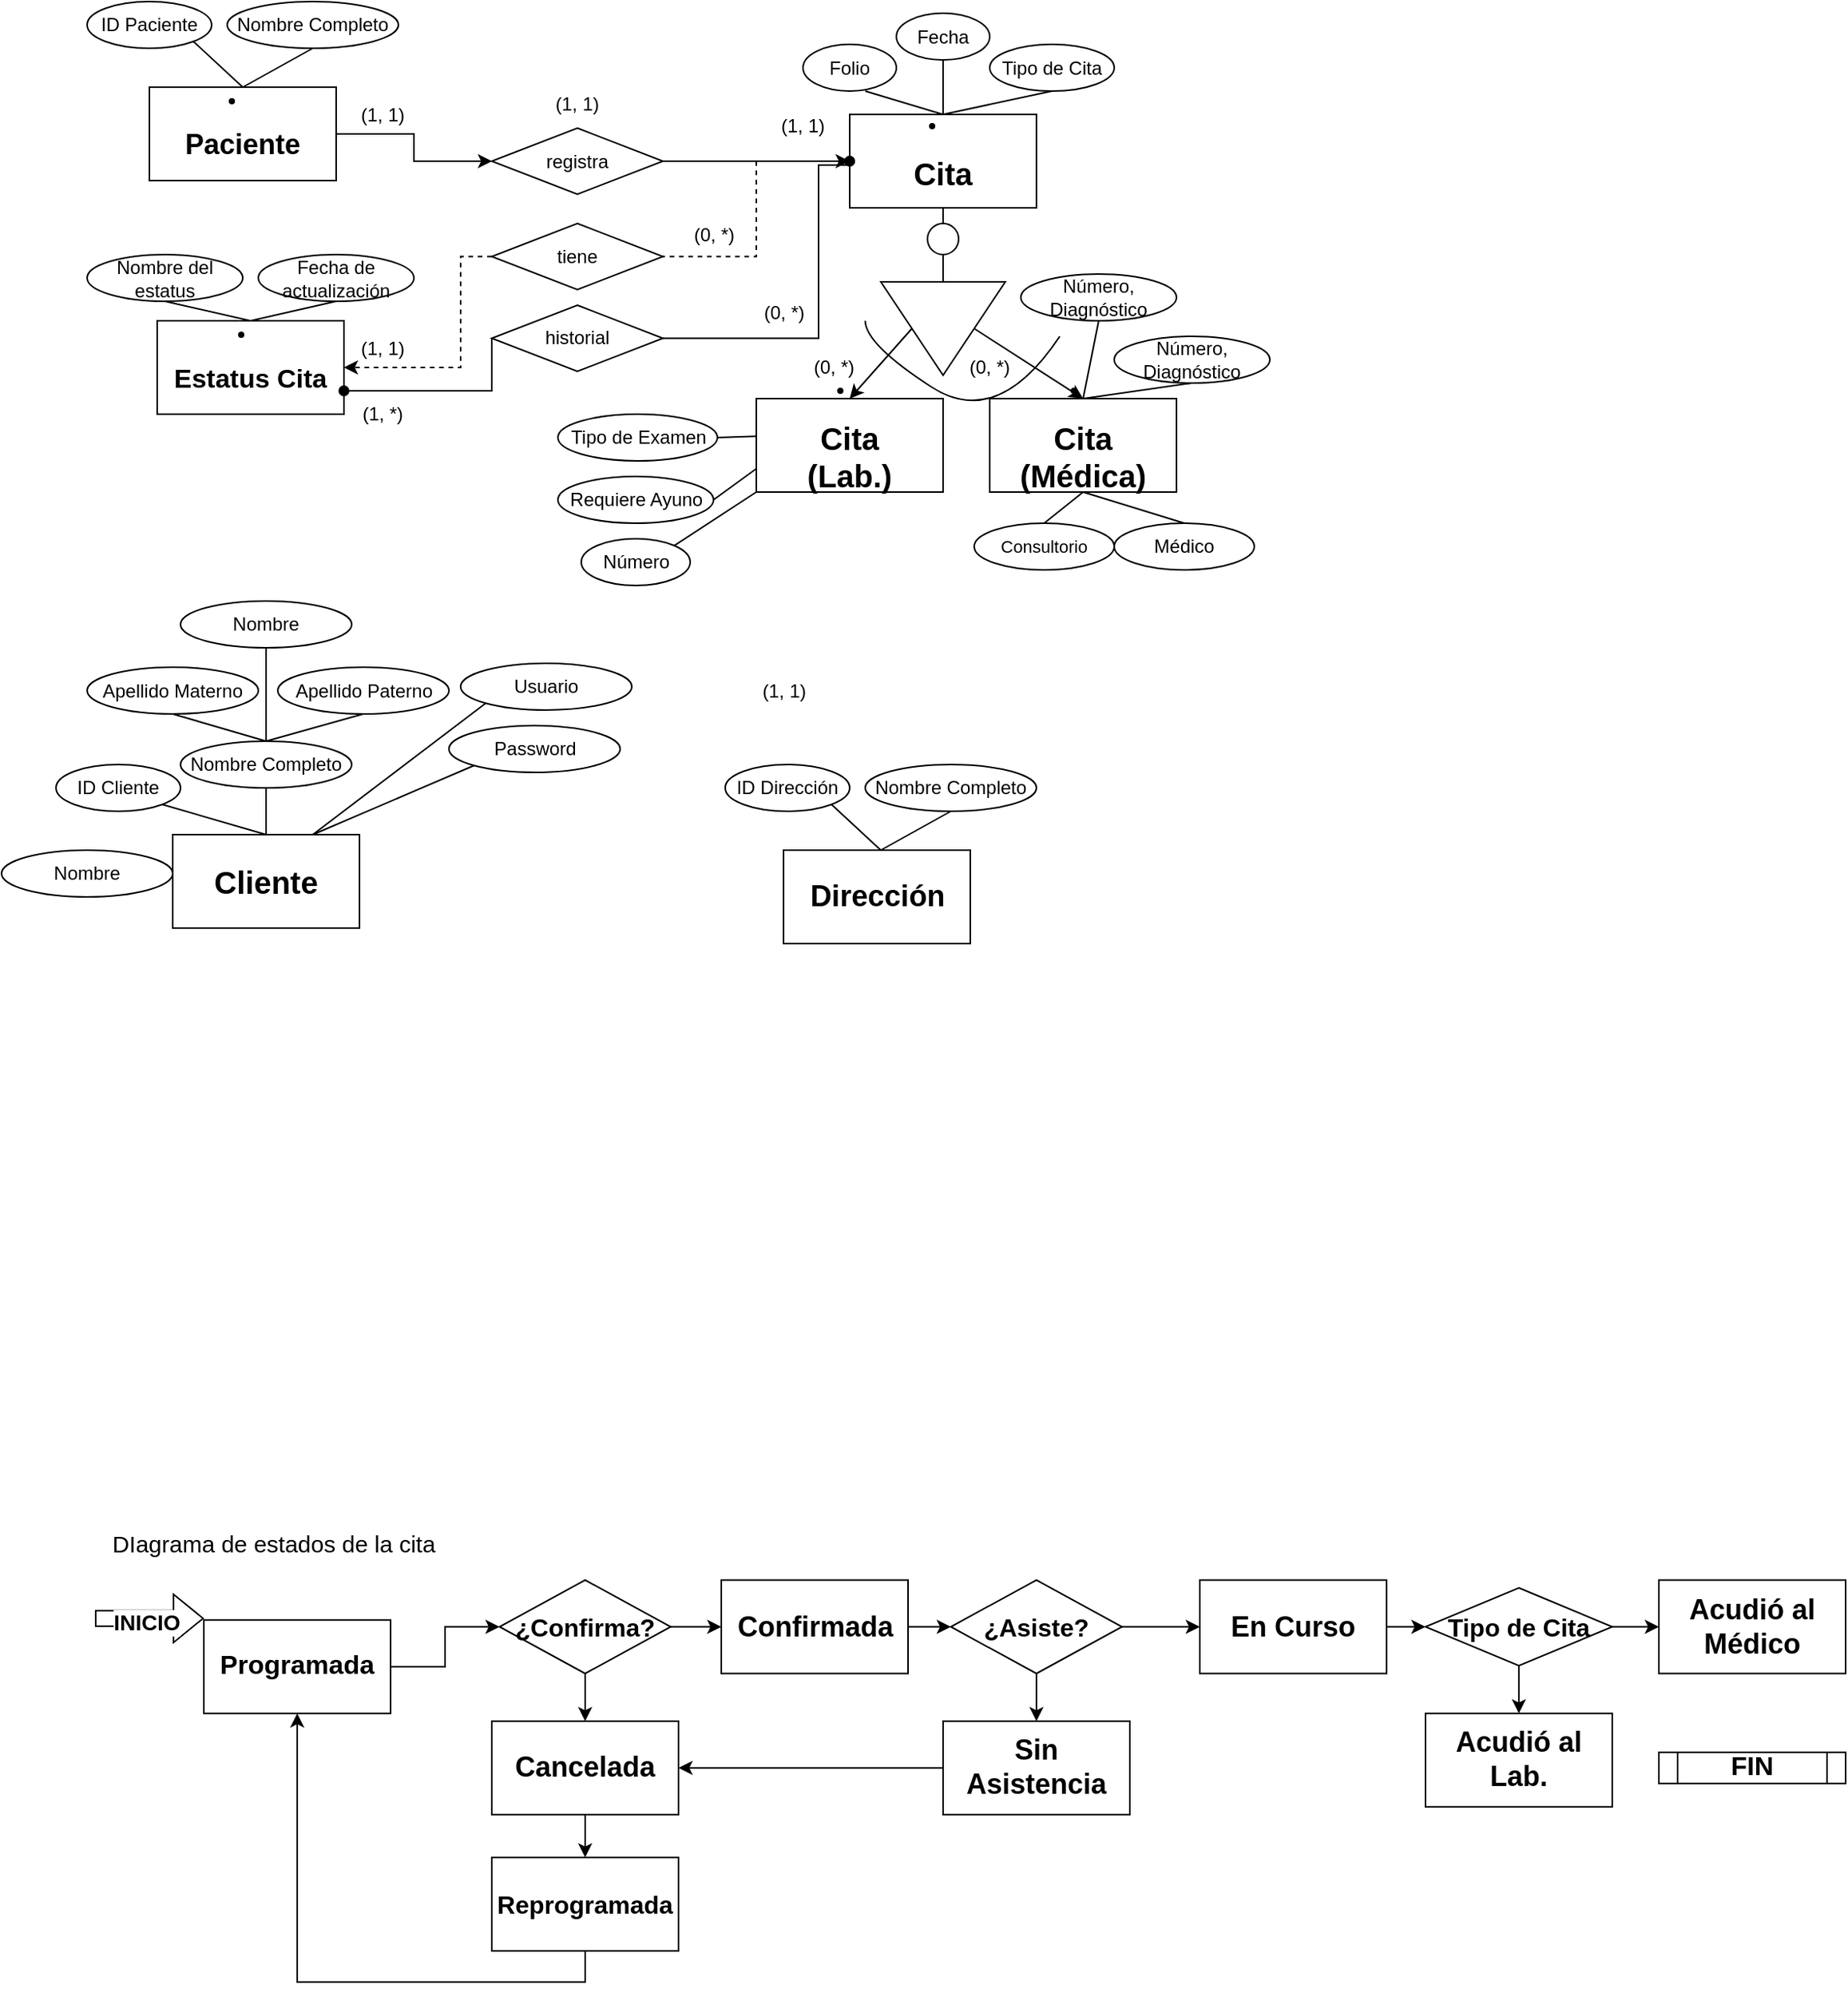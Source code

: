 <mxfile version="26.1.1">
  <diagram name="Page-1" id="1lHBiDkNvl9486V8KGGp">
    <mxGraphModel dx="1434" dy="790" grid="1" gridSize="10" guides="1" tooltips="1" connect="1" arrows="1" fold="1" page="1" pageScale="1" pageWidth="850" pageHeight="1100" math="0" shadow="0">
      <root>
        <mxCell id="0" />
        <mxCell id="1" parent="0" />
        <mxCell id="8s4-jgcM_4nwrXRIOCOh-70" style="edgeStyle=orthogonalEdgeStyle;rounded=0;orthogonalLoop=1;jettySize=auto;html=1;" edge="1" parent="1" source="8s4-jgcM_4nwrXRIOCOh-71" target="8s4-jgcM_4nwrXRIOCOh-100">
          <mxGeometry relative="1" as="geometry" />
        </mxCell>
        <mxCell id="8s4-jgcM_4nwrXRIOCOh-71" value="&lt;li class=&quot;&quot; data-end=&quot;230&quot; data-start=&quot;183&quot;&gt;&lt;p class=&quot;&quot; data-end=&quot;230&quot; data-start=&quot;185&quot;&gt;&lt;strong data-end=&quot;197&quot; data-start=&quot;185&quot;&gt;&lt;font style=&quot;font-size: 18px;&quot;&gt;Paciente&lt;/font&gt;&lt;/strong&gt;&lt;/p&gt;&lt;/li&gt;" style="rounded=0;whiteSpace=wrap;html=1;" vertex="1" parent="1">
          <mxGeometry x="120" y="110" width="120" height="60" as="geometry" />
        </mxCell>
        <mxCell id="8s4-jgcM_4nwrXRIOCOh-72" style="edgeStyle=orthogonalEdgeStyle;rounded=0;orthogonalLoop=1;jettySize=auto;html=1;exitX=0;exitY=0.5;exitDx=0;exitDy=0;entryX=1;entryY=0.5;entryDx=0;entryDy=0;endArrow=none;startFill=0;dashed=1;" edge="1" parent="1" source="8s4-jgcM_4nwrXRIOCOh-73" target="8s4-jgcM_4nwrXRIOCOh-109">
          <mxGeometry relative="1" as="geometry">
            <mxPoint x="460" y="230" as="targetPoint" />
          </mxGeometry>
        </mxCell>
        <mxCell id="8s4-jgcM_4nwrXRIOCOh-73" value="&lt;li class=&quot;&quot; data-end=&quot;275&quot; data-start=&quot;234&quot;&gt;&lt;p class=&quot;&quot; data-end=&quot;275&quot; data-start=&quot;236&quot;&gt;&lt;font style=&quot;font-size: 20px;&quot;&gt;&lt;strong data-end=&quot;244&quot; data-start=&quot;236&quot;&gt;Cita&lt;/strong&gt;&lt;/font&gt;&lt;/p&gt;&lt;/li&gt;" style="rounded=0;whiteSpace=wrap;html=1;" vertex="1" parent="1">
          <mxGeometry x="570" y="127.5" width="120" height="60" as="geometry" />
        </mxCell>
        <mxCell id="8s4-jgcM_4nwrXRIOCOh-74" value="&lt;li class=&quot;&quot; data-end=&quot;505&quot; data-start=&quot;440&quot;&gt;&lt;p class=&quot;&quot; data-end=&quot;505&quot; data-start=&quot;442&quot;&gt;&lt;font style=&quot;font-size: 17px;&quot;&gt;&lt;strong data-end=&quot;458&quot; data-start=&quot;442&quot;&gt;Estatus Cita&lt;/strong&gt; &lt;br&gt;&lt;/font&gt;&lt;/p&gt;&lt;/li&gt;" style="rounded=0;whiteSpace=wrap;html=1;" vertex="1" parent="1">
          <mxGeometry x="125" y="260" width="120" height="60" as="geometry" />
        </mxCell>
        <mxCell id="8s4-jgcM_4nwrXRIOCOh-75" value="&lt;div&gt;ID Paciente&lt;/div&gt;" style="ellipse;whiteSpace=wrap;html=1;" vertex="1" parent="1">
          <mxGeometry x="80" y="55" width="80" height="30" as="geometry" />
        </mxCell>
        <mxCell id="8s4-jgcM_4nwrXRIOCOh-76" value="Folio" style="ellipse;whiteSpace=wrap;html=1;" vertex="1" parent="1">
          <mxGeometry x="540" y="82.5" width="60" height="30" as="geometry" />
        </mxCell>
        <mxCell id="8s4-jgcM_4nwrXRIOCOh-77" value="Nombre Completo" style="ellipse;whiteSpace=wrap;html=1;" vertex="1" parent="1">
          <mxGeometry x="170" y="55" width="110" height="30" as="geometry" />
        </mxCell>
        <mxCell id="8s4-jgcM_4nwrXRIOCOh-78" value="Fecha" style="ellipse;whiteSpace=wrap;html=1;" vertex="1" parent="1">
          <mxGeometry x="600" y="62.5" width="60" height="30" as="geometry" />
        </mxCell>
        <mxCell id="8s4-jgcM_4nwrXRIOCOh-79" value="Tipo de Cita" style="ellipse;whiteSpace=wrap;html=1;" vertex="1" parent="1">
          <mxGeometry x="660" y="82.5" width="80" height="30" as="geometry" />
        </mxCell>
        <mxCell id="8s4-jgcM_4nwrXRIOCOh-80" value="" style="endArrow=none;html=1;rounded=0;entryX=1;entryY=1;entryDx=0;entryDy=0;exitX=0.5;exitY=0;exitDx=0;exitDy=0;" edge="1" parent="1" source="8s4-jgcM_4nwrXRIOCOh-71" target="8s4-jgcM_4nwrXRIOCOh-75">
          <mxGeometry width="50" height="50" relative="1" as="geometry">
            <mxPoint x="20" y="185" as="sourcePoint" />
            <mxPoint x="70" y="135" as="targetPoint" />
          </mxGeometry>
        </mxCell>
        <mxCell id="8s4-jgcM_4nwrXRIOCOh-81" value="" style="endArrow=none;html=1;rounded=0;entryX=0.5;entryY=1;entryDx=0;entryDy=0;exitX=0.5;exitY=0;exitDx=0;exitDy=0;" edge="1" parent="1" source="8s4-jgcM_4nwrXRIOCOh-71" target="8s4-jgcM_4nwrXRIOCOh-77">
          <mxGeometry width="50" height="50" relative="1" as="geometry">
            <mxPoint x="300" y="135" as="sourcePoint" />
            <mxPoint x="350" y="85" as="targetPoint" />
          </mxGeometry>
        </mxCell>
        <mxCell id="8s4-jgcM_4nwrXRIOCOh-82" value="" style="endArrow=none;html=1;rounded=0;entryX=0.667;entryY=1;entryDx=0;entryDy=0;entryPerimeter=0;exitX=0.5;exitY=0;exitDx=0;exitDy=0;" edge="1" parent="1" source="8s4-jgcM_4nwrXRIOCOh-73" target="8s4-jgcM_4nwrXRIOCOh-76">
          <mxGeometry width="50" height="50" relative="1" as="geometry">
            <mxPoint x="430" y="242.5" as="sourcePoint" />
            <mxPoint x="480" y="192.5" as="targetPoint" />
          </mxGeometry>
        </mxCell>
        <mxCell id="8s4-jgcM_4nwrXRIOCOh-83" value="" style="endArrow=none;html=1;rounded=0;entryX=0.5;entryY=1;entryDx=0;entryDy=0;exitX=0.5;exitY=0;exitDx=0;exitDy=0;" edge="1" parent="1" source="8s4-jgcM_4nwrXRIOCOh-73" target="8s4-jgcM_4nwrXRIOCOh-78">
          <mxGeometry width="50" height="50" relative="1" as="geometry">
            <mxPoint x="440" y="252.5" as="sourcePoint" />
            <mxPoint x="490" y="202.5" as="targetPoint" />
          </mxGeometry>
        </mxCell>
        <mxCell id="8s4-jgcM_4nwrXRIOCOh-84" value="" style="endArrow=none;html=1;rounded=0;entryX=0.5;entryY=1;entryDx=0;entryDy=0;exitX=0.5;exitY=0;exitDx=0;exitDy=0;" edge="1" parent="1" source="8s4-jgcM_4nwrXRIOCOh-73" target="8s4-jgcM_4nwrXRIOCOh-79">
          <mxGeometry width="50" height="50" relative="1" as="geometry">
            <mxPoint x="640" y="137.5" as="sourcePoint" />
            <mxPoint x="640" y="102.5" as="targetPoint" />
          </mxGeometry>
        </mxCell>
        <mxCell id="8s4-jgcM_4nwrXRIOCOh-85" value="Número" style="ellipse;whiteSpace=wrap;html=1;" vertex="1" parent="1">
          <mxGeometry x="397.5" y="400" width="70" height="30" as="geometry" />
        </mxCell>
        <mxCell id="8s4-jgcM_4nwrXRIOCOh-86" value="Tipo de Examen" style="ellipse;whiteSpace=wrap;html=1;" vertex="1" parent="1">
          <mxGeometry x="382.5" y="320" width="102.5" height="30" as="geometry" />
        </mxCell>
        <mxCell id="8s4-jgcM_4nwrXRIOCOh-87" value="Requiere Ayuno" style="ellipse;whiteSpace=wrap;html=1;" vertex="1" parent="1">
          <mxGeometry x="382.5" y="360" width="100" height="30" as="geometry" />
        </mxCell>
        <mxCell id="8s4-jgcM_4nwrXRIOCOh-88" value="" style="endArrow=none;html=1;rounded=0;entryX=1;entryY=0.5;entryDx=0;entryDy=0;exitX=0.042;exitY=0.4;exitDx=0;exitDy=0;exitPerimeter=0;" edge="1" parent="1" source="8s4-jgcM_4nwrXRIOCOh-101" target="8s4-jgcM_4nwrXRIOCOh-86">
          <mxGeometry width="50" height="50" relative="1" as="geometry">
            <mxPoint x="510" y="355" as="sourcePoint" />
            <mxPoint x="605" y="490" as="targetPoint" />
          </mxGeometry>
        </mxCell>
        <mxCell id="8s4-jgcM_4nwrXRIOCOh-89" value="" style="endArrow=none;html=1;rounded=0;entryX=1;entryY=0;entryDx=0;entryDy=0;exitX=0;exitY=1;exitDx=0;exitDy=0;" edge="1" parent="1" source="8s4-jgcM_4nwrXRIOCOh-101" target="8s4-jgcM_4nwrXRIOCOh-85">
          <mxGeometry width="50" height="50" relative="1" as="geometry">
            <mxPoint x="605" y="510" as="sourcePoint" />
            <mxPoint x="615" y="470" as="targetPoint" />
          </mxGeometry>
        </mxCell>
        <mxCell id="8s4-jgcM_4nwrXRIOCOh-90" value="" style="endArrow=none;html=1;rounded=0;entryX=1;entryY=0.5;entryDx=0;entryDy=0;exitX=0;exitY=0.75;exitDx=0;exitDy=0;" edge="1" parent="1" source="8s4-jgcM_4nwrXRIOCOh-101" target="8s4-jgcM_4nwrXRIOCOh-87">
          <mxGeometry width="50" height="50" relative="1" as="geometry">
            <mxPoint x="510" y="370" as="sourcePoint" />
            <mxPoint x="625" y="510" as="targetPoint" />
          </mxGeometry>
        </mxCell>
        <mxCell id="8s4-jgcM_4nwrXRIOCOh-91" value="Nombre del estatus" style="ellipse;whiteSpace=wrap;html=1;" vertex="1" parent="1">
          <mxGeometry x="80" y="217.5" width="100" height="30" as="geometry" />
        </mxCell>
        <mxCell id="8s4-jgcM_4nwrXRIOCOh-92" value="" style="endArrow=none;html=1;rounded=0;entryX=0.5;entryY=1;entryDx=0;entryDy=0;exitX=0.5;exitY=0;exitDx=0;exitDy=0;" edge="1" parent="1" source="8s4-jgcM_4nwrXRIOCOh-74" target="8s4-jgcM_4nwrXRIOCOh-91">
          <mxGeometry width="50" height="50" relative="1" as="geometry">
            <mxPoint x="93" y="310" as="sourcePoint" />
            <mxPoint x="85" y="257" as="targetPoint" />
          </mxGeometry>
        </mxCell>
        <mxCell id="8s4-jgcM_4nwrXRIOCOh-93" value="" style="endArrow=none;html=1;rounded=0;entryX=0.5;entryY=1;entryDx=0;entryDy=0;exitX=0.5;exitY=0;exitDx=0;exitDy=0;" edge="1" parent="1" source="8s4-jgcM_4nwrXRIOCOh-74" target="8s4-jgcM_4nwrXRIOCOh-96">
          <mxGeometry width="50" height="50" relative="1" as="geometry">
            <mxPoint x="103" y="320" as="sourcePoint" />
            <mxPoint x="95" y="267" as="targetPoint" />
          </mxGeometry>
        </mxCell>
        <mxCell id="8s4-jgcM_4nwrXRIOCOh-94" value="" style="endArrow=none;html=1;rounded=0;entryX=0.5;entryY=1;entryDx=0;entryDy=0;exitX=0.5;exitY=0;exitDx=0;exitDy=0;" edge="1" parent="1" source="8s4-jgcM_4nwrXRIOCOh-102" target="8s4-jgcM_4nwrXRIOCOh-95">
          <mxGeometry width="50" height="50" relative="1" as="geometry">
            <mxPoint x="638" y="535" as="sourcePoint" />
            <mxPoint x="630" y="482" as="targetPoint" />
          </mxGeometry>
        </mxCell>
        <mxCell id="8s4-jgcM_4nwrXRIOCOh-95" value="Número, Diagnóstico" style="ellipse;whiteSpace=wrap;html=1;" vertex="1" parent="1">
          <mxGeometry x="680" y="230" width="100" height="30" as="geometry" />
        </mxCell>
        <mxCell id="8s4-jgcM_4nwrXRIOCOh-96" value="Fecha de actualización" style="ellipse;whiteSpace=wrap;html=1;" vertex="1" parent="1">
          <mxGeometry x="190" y="217.5" width="100" height="30" as="geometry" />
        </mxCell>
        <mxCell id="8s4-jgcM_4nwrXRIOCOh-97" value="Número, Diagnóstico" style="ellipse;whiteSpace=wrap;html=1;" vertex="1" parent="1">
          <mxGeometry x="740" y="270" width="100" height="30" as="geometry" />
        </mxCell>
        <mxCell id="8s4-jgcM_4nwrXRIOCOh-98" value="" style="endArrow=none;html=1;rounded=0;entryX=0.5;entryY=1;entryDx=0;entryDy=0;exitX=0.5;exitY=0;exitDx=0;exitDy=0;" edge="1" parent="1" source="8s4-jgcM_4nwrXRIOCOh-102" target="8s4-jgcM_4nwrXRIOCOh-97">
          <mxGeometry width="50" height="50" relative="1" as="geometry">
            <mxPoint x="620" y="595" as="sourcePoint" />
            <mxPoint x="580" y="575" as="targetPoint" />
          </mxGeometry>
        </mxCell>
        <mxCell id="8s4-jgcM_4nwrXRIOCOh-99" style="edgeStyle=orthogonalEdgeStyle;rounded=0;orthogonalLoop=1;jettySize=auto;html=1;" edge="1" parent="1" source="8s4-jgcM_4nwrXRIOCOh-100" target="8s4-jgcM_4nwrXRIOCOh-73">
          <mxGeometry relative="1" as="geometry" />
        </mxCell>
        <mxCell id="8s4-jgcM_4nwrXRIOCOh-100" value="registra" style="rhombus;whiteSpace=wrap;html=1;" vertex="1" parent="1">
          <mxGeometry x="340" y="136.25" width="110" height="42.5" as="geometry" />
        </mxCell>
        <mxCell id="8s4-jgcM_4nwrXRIOCOh-101" value="&lt;li class=&quot;&quot; data-end=&quot;275&quot; data-start=&quot;234&quot;&gt;&lt;p class=&quot;&quot; data-end=&quot;275&quot; data-start=&quot;236&quot;&gt;&lt;font style=&quot;font-size: 20px;&quot;&gt;&lt;strong data-end=&quot;244&quot; data-start=&quot;236&quot;&gt;Cita&lt;br&gt; (Lab.)&lt;/strong&gt;&lt;/font&gt;&lt;/p&gt;&lt;/li&gt;" style="rounded=0;whiteSpace=wrap;html=1;" vertex="1" parent="1">
          <mxGeometry x="510" y="310" width="120" height="60" as="geometry" />
        </mxCell>
        <mxCell id="8s4-jgcM_4nwrXRIOCOh-102" value="&lt;li class=&quot;&quot; data-end=&quot;275&quot; data-start=&quot;234&quot;&gt;&lt;p class=&quot;&quot; data-end=&quot;275&quot; data-start=&quot;236&quot;&gt;&lt;font style=&quot;font-size: 20px;&quot;&gt;&lt;strong data-end=&quot;244&quot; data-start=&quot;236&quot;&gt;Cita&lt;br&gt; (Médica)&lt;/strong&gt;&lt;/font&gt;&lt;/p&gt;&lt;/li&gt;" style="rounded=0;whiteSpace=wrap;html=1;" vertex="1" parent="1">
          <mxGeometry x="660" y="310" width="120" height="60" as="geometry" />
        </mxCell>
        <mxCell id="8s4-jgcM_4nwrXRIOCOh-103" value="" style="triangle;whiteSpace=wrap;html=1;rotation=90;" vertex="1" parent="1">
          <mxGeometry x="600" y="225" width="60" height="80" as="geometry" />
        </mxCell>
        <mxCell id="8s4-jgcM_4nwrXRIOCOh-104" value="" style="endArrow=classic;html=1;rounded=0;exitX=0.5;exitY=1;exitDx=0;exitDy=0;entryX=0.5;entryY=0;entryDx=0;entryDy=0;" edge="1" parent="1" source="8s4-jgcM_4nwrXRIOCOh-103" target="8s4-jgcM_4nwrXRIOCOh-101">
          <mxGeometry width="50" height="50" relative="1" as="geometry">
            <mxPoint x="600" y="392.5" as="sourcePoint" />
            <mxPoint x="650" y="342.5" as="targetPoint" />
          </mxGeometry>
        </mxCell>
        <mxCell id="8s4-jgcM_4nwrXRIOCOh-105" value="" style="endArrow=classic;html=1;rounded=0;entryX=0.5;entryY=0;entryDx=0;entryDy=0;exitX=0.5;exitY=0;exitDx=0;exitDy=0;" edge="1" parent="1" source="8s4-jgcM_4nwrXRIOCOh-103" target="8s4-jgcM_4nwrXRIOCOh-102">
          <mxGeometry width="50" height="50" relative="1" as="geometry">
            <mxPoint x="610" y="402.5" as="sourcePoint" />
            <mxPoint x="660" y="352.5" as="targetPoint" />
          </mxGeometry>
        </mxCell>
        <mxCell id="8s4-jgcM_4nwrXRIOCOh-106" value="" style="ellipse;whiteSpace=wrap;html=1;aspect=fixed;" vertex="1" parent="1">
          <mxGeometry x="620" y="197.5" width="20" height="20" as="geometry" />
        </mxCell>
        <mxCell id="8s4-jgcM_4nwrXRIOCOh-107" value="" style="endArrow=none;html=1;rounded=0;entryX=0.5;entryY=1;entryDx=0;entryDy=0;exitX=0;exitY=0.5;exitDx=0;exitDy=0;" edge="1" parent="1" source="8s4-jgcM_4nwrXRIOCOh-103" target="8s4-jgcM_4nwrXRIOCOh-106">
          <mxGeometry width="50" height="50" relative="1" as="geometry">
            <mxPoint x="600" y="367.5" as="sourcePoint" />
            <mxPoint x="650" y="317.5" as="targetPoint" />
          </mxGeometry>
        </mxCell>
        <mxCell id="8s4-jgcM_4nwrXRIOCOh-108" value="" style="endArrow=none;html=1;rounded=0;entryX=0.5;entryY=1;entryDx=0;entryDy=0;exitX=0.5;exitY=0;exitDx=0;exitDy=0;" edge="1" parent="1" source="8s4-jgcM_4nwrXRIOCOh-106" target="8s4-jgcM_4nwrXRIOCOh-73">
          <mxGeometry width="50" height="50" relative="1" as="geometry">
            <mxPoint x="640" y="270" as="sourcePoint" />
            <mxPoint x="640" y="240" as="targetPoint" />
          </mxGeometry>
        </mxCell>
        <mxCell id="8s4-jgcM_4nwrXRIOCOh-109" value="tiene" style="rhombus;whiteSpace=wrap;html=1;" vertex="1" parent="1">
          <mxGeometry x="340" y="197.5" width="110" height="42.5" as="geometry" />
        </mxCell>
        <mxCell id="8s4-jgcM_4nwrXRIOCOh-110" style="edgeStyle=orthogonalEdgeStyle;rounded=0;orthogonalLoop=1;jettySize=auto;html=1;exitX=0;exitY=0.5;exitDx=0;exitDy=0;entryX=1;entryY=0.5;entryDx=0;entryDy=0;dashed=1;" edge="1" parent="1" source="8s4-jgcM_4nwrXRIOCOh-109" target="8s4-jgcM_4nwrXRIOCOh-74">
          <mxGeometry relative="1" as="geometry">
            <Array as="points">
              <mxPoint x="320" y="219" />
              <mxPoint x="320" y="290" />
            </Array>
          </mxGeometry>
        </mxCell>
        <mxCell id="8s4-jgcM_4nwrXRIOCOh-111" value="(1, 1)" style="text;html=1;align=center;verticalAlign=middle;whiteSpace=wrap;rounded=0;" vertex="1" parent="1">
          <mxGeometry x="240" y="262.5" width="60" height="30" as="geometry" />
        </mxCell>
        <mxCell id="8s4-jgcM_4nwrXRIOCOh-112" style="edgeStyle=orthogonalEdgeStyle;rounded=0;orthogonalLoop=1;jettySize=auto;html=1;entryX=1;entryY=0.5;entryDx=0;entryDy=0;endArrow=none;startFill=1;startArrow=oval;exitX=0;exitY=0.5;exitDx=0;exitDy=0;" edge="1" parent="1" source="8s4-jgcM_4nwrXRIOCOh-73" target="8s4-jgcM_4nwrXRIOCOh-118">
          <mxGeometry relative="1" as="geometry">
            <mxPoint x="580" y="220" as="sourcePoint" />
            <Array as="points">
              <mxPoint x="570" y="160" />
              <mxPoint x="550" y="160" />
              <mxPoint x="550" y="271" />
            </Array>
          </mxGeometry>
        </mxCell>
        <mxCell id="8s4-jgcM_4nwrXRIOCOh-113" value="(0, *)" style="text;html=1;align=center;verticalAlign=middle;whiteSpace=wrap;rounded=0;" vertex="1" parent="1">
          <mxGeometry x="452.5" y="190" width="60" height="30" as="geometry" />
        </mxCell>
        <mxCell id="8s4-jgcM_4nwrXRIOCOh-114" value="(1, 1)" style="text;html=1;align=center;verticalAlign=middle;whiteSpace=wrap;rounded=0;" vertex="1" parent="1">
          <mxGeometry x="240" y="112.5" width="60" height="30" as="geometry" />
        </mxCell>
        <mxCell id="8s4-jgcM_4nwrXRIOCOh-115" value="(1, 1)" style="text;html=1;align=center;verticalAlign=middle;whiteSpace=wrap;rounded=0;" vertex="1" parent="1">
          <mxGeometry x="510" y="120" width="60" height="30" as="geometry" />
        </mxCell>
        <mxCell id="8s4-jgcM_4nwrXRIOCOh-116" value="(1, 1)" style="text;html=1;align=center;verticalAlign=middle;whiteSpace=wrap;rounded=0;" vertex="1" parent="1">
          <mxGeometry x="365" y="106.25" width="60" height="30" as="geometry" />
        </mxCell>
        <mxCell id="8s4-jgcM_4nwrXRIOCOh-117" style="edgeStyle=orthogonalEdgeStyle;rounded=0;orthogonalLoop=1;jettySize=auto;html=1;exitX=0;exitY=0.5;exitDx=0;exitDy=0;entryX=1;entryY=0.75;entryDx=0;entryDy=0;endArrow=oval;endFill=1;" edge="1" parent="1" source="8s4-jgcM_4nwrXRIOCOh-118" target="8s4-jgcM_4nwrXRIOCOh-74">
          <mxGeometry relative="1" as="geometry">
            <Array as="points">
              <mxPoint x="340" y="305" />
            </Array>
          </mxGeometry>
        </mxCell>
        <mxCell id="8s4-jgcM_4nwrXRIOCOh-118" value="historial" style="rhombus;whiteSpace=wrap;html=1;" vertex="1" parent="1">
          <mxGeometry x="340" y="250" width="110" height="42.5" as="geometry" />
        </mxCell>
        <mxCell id="8s4-jgcM_4nwrXRIOCOh-119" value="(1, *)" style="text;html=1;align=center;verticalAlign=middle;whiteSpace=wrap;rounded=0;" vertex="1" parent="1">
          <mxGeometry x="240" y="305" width="60" height="30" as="geometry" />
        </mxCell>
        <mxCell id="8s4-jgcM_4nwrXRIOCOh-120" value="(0, *)" style="text;html=1;align=center;verticalAlign=middle;whiteSpace=wrap;rounded=0;" vertex="1" parent="1">
          <mxGeometry x="497.5" y="240" width="60" height="30" as="geometry" />
        </mxCell>
        <mxCell id="8s4-jgcM_4nwrXRIOCOh-121" value="&lt;p class=&quot;&quot; data-end=&quot;384&quot; data-start=&quot;345&quot;&gt;&lt;font style=&quot;font-size: 11px;&quot;&gt;&lt;span data-end=&quot;360&quot; data-start=&quot;345&quot;&gt;Consultorio&lt;/span&gt;&lt;/font&gt;&lt;/p&gt;" style="ellipse;whiteSpace=wrap;html=1;" vertex="1" parent="1">
          <mxGeometry x="650" y="390" width="90" height="30" as="geometry" />
        </mxCell>
        <mxCell id="8s4-jgcM_4nwrXRIOCOh-122" value="" style="endArrow=none;html=1;rounded=0;entryX=0.5;entryY=1;entryDx=0;entryDy=0;exitX=0.5;exitY=0;exitDx=0;exitDy=0;" edge="1" parent="1" source="8s4-jgcM_4nwrXRIOCOh-121" target="8s4-jgcM_4nwrXRIOCOh-102">
          <mxGeometry width="50" height="50" relative="1" as="geometry">
            <mxPoint x="730" y="320" as="sourcePoint" />
            <mxPoint x="740" y="270" as="targetPoint" />
          </mxGeometry>
        </mxCell>
        <mxCell id="8s4-jgcM_4nwrXRIOCOh-123" value="(0, *)" style="text;html=1;align=center;verticalAlign=middle;whiteSpace=wrap;rounded=0;" vertex="1" parent="1">
          <mxGeometry x="530" y="275" width="60" height="30" as="geometry" />
        </mxCell>
        <mxCell id="8s4-jgcM_4nwrXRIOCOh-124" value="(0, *)" style="text;html=1;align=center;verticalAlign=middle;whiteSpace=wrap;rounded=0;" vertex="1" parent="1">
          <mxGeometry x="630" y="275" width="60" height="30" as="geometry" />
        </mxCell>
        <mxCell id="8s4-jgcM_4nwrXRIOCOh-125" value="" style="curved=1;endArrow=none;html=1;rounded=0;startFill=0;" edge="1" parent="1">
          <mxGeometry width="50" height="50" relative="1" as="geometry">
            <mxPoint x="705" y="270" as="sourcePoint" />
            <mxPoint x="580" y="260" as="targetPoint" />
            <Array as="points">
              <mxPoint x="665" y="330" />
              <mxPoint x="580" y="275" />
            </Array>
          </mxGeometry>
        </mxCell>
        <mxCell id="8s4-jgcM_4nwrXRIOCOh-126" value="Médico" style="ellipse;whiteSpace=wrap;html=1;" vertex="1" parent="1">
          <mxGeometry x="740" y="390" width="90" height="30" as="geometry" />
        </mxCell>
        <mxCell id="8s4-jgcM_4nwrXRIOCOh-127" style="edgeStyle=orthogonalEdgeStyle;rounded=0;orthogonalLoop=1;jettySize=auto;html=1;exitX=0.5;exitY=1;exitDx=0;exitDy=0;" edge="1" parent="1" source="8s4-jgcM_4nwrXRIOCOh-121" target="8s4-jgcM_4nwrXRIOCOh-121">
          <mxGeometry relative="1" as="geometry" />
        </mxCell>
        <mxCell id="8s4-jgcM_4nwrXRIOCOh-128" value="" style="endArrow=none;html=1;rounded=0;entryX=0.5;entryY=1;entryDx=0;entryDy=0;exitX=0.5;exitY=0;exitDx=0;exitDy=0;" edge="1" parent="1" source="8s4-jgcM_4nwrXRIOCOh-126" target="8s4-jgcM_4nwrXRIOCOh-102">
          <mxGeometry width="50" height="50" relative="1" as="geometry">
            <mxPoint x="705" y="410" as="sourcePoint" />
            <mxPoint x="730" y="380" as="targetPoint" />
          </mxGeometry>
        </mxCell>
        <mxCell id="8s4-jgcM_4nwrXRIOCOh-129" value="&lt;b&gt;&lt;font style=&quot;font-size: 20px;&quot;&gt;Cliente&lt;/font&gt;&lt;/b&gt;" style="rounded=0;whiteSpace=wrap;html=1;" vertex="1" parent="1">
          <mxGeometry x="135" y="590" width="120" height="60" as="geometry" />
        </mxCell>
        <mxCell id="8s4-jgcM_4nwrXRIOCOh-130" value="&lt;div&gt;ID Cliente&lt;/div&gt;" style="ellipse;whiteSpace=wrap;html=1;" vertex="1" parent="1">
          <mxGeometry x="60" y="545" width="80" height="30" as="geometry" />
        </mxCell>
        <mxCell id="8s4-jgcM_4nwrXRIOCOh-131" value="Nombre Completo" style="ellipse;whiteSpace=wrap;html=1;" vertex="1" parent="1">
          <mxGeometry x="140" y="530" width="110" height="30" as="geometry" />
        </mxCell>
        <mxCell id="8s4-jgcM_4nwrXRIOCOh-132" value="" style="endArrow=none;html=1;rounded=0;entryX=1;entryY=1;entryDx=0;entryDy=0;exitX=0.5;exitY=0;exitDx=0;exitDy=0;" edge="1" parent="1" source="8s4-jgcM_4nwrXRIOCOh-129" target="8s4-jgcM_4nwrXRIOCOh-130">
          <mxGeometry width="50" height="50" relative="1" as="geometry">
            <mxPoint x="-10" y="660" as="sourcePoint" />
            <mxPoint x="40" y="610" as="targetPoint" />
          </mxGeometry>
        </mxCell>
        <mxCell id="8s4-jgcM_4nwrXRIOCOh-133" value="" style="endArrow=none;html=1;rounded=0;entryX=0.5;entryY=1;entryDx=0;entryDy=0;exitX=0.5;exitY=0;exitDx=0;exitDy=0;" edge="1" parent="1" source="8s4-jgcM_4nwrXRIOCOh-129" target="8s4-jgcM_4nwrXRIOCOh-131">
          <mxGeometry width="50" height="50" relative="1" as="geometry">
            <mxPoint x="270" y="610" as="sourcePoint" />
            <mxPoint x="320" y="560" as="targetPoint" />
          </mxGeometry>
        </mxCell>
        <mxCell id="8s4-jgcM_4nwrXRIOCOh-134" value="(1, 1)" style="text;html=1;align=center;verticalAlign=middle;whiteSpace=wrap;rounded=0;" vertex="1" parent="1">
          <mxGeometry x="497.5" y="482.5" width="60" height="30" as="geometry" />
        </mxCell>
        <mxCell id="8s4-jgcM_4nwrXRIOCOh-135" value="&lt;b&gt;&lt;font style=&quot;font-size: 19px;&quot;&gt;Dirección&lt;/font&gt;&lt;/b&gt;" style="rounded=0;whiteSpace=wrap;html=1;" vertex="1" parent="1">
          <mxGeometry x="527.5" y="600" width="120" height="60" as="geometry" />
        </mxCell>
        <mxCell id="8s4-jgcM_4nwrXRIOCOh-140" value="&lt;div&gt;ID Dirección&lt;/div&gt;" style="ellipse;whiteSpace=wrap;html=1;" vertex="1" parent="1">
          <mxGeometry x="490" y="545" width="80" height="30" as="geometry" />
        </mxCell>
        <mxCell id="8s4-jgcM_4nwrXRIOCOh-141" value="Nombre Completo" style="ellipse;whiteSpace=wrap;html=1;" vertex="1" parent="1">
          <mxGeometry x="580" y="545" width="110" height="30" as="geometry" />
        </mxCell>
        <mxCell id="8s4-jgcM_4nwrXRIOCOh-142" value="" style="endArrow=none;html=1;rounded=0;entryX=1;entryY=1;entryDx=0;entryDy=0;exitX=0.5;exitY=0;exitDx=0;exitDy=0;" edge="1" parent="1" target="8s4-jgcM_4nwrXRIOCOh-140">
          <mxGeometry width="50" height="50" relative="1" as="geometry">
            <mxPoint x="590" y="600" as="sourcePoint" />
            <mxPoint x="480" y="625" as="targetPoint" />
          </mxGeometry>
        </mxCell>
        <mxCell id="8s4-jgcM_4nwrXRIOCOh-143" value="" style="endArrow=none;html=1;rounded=0;entryX=0.5;entryY=1;entryDx=0;entryDy=0;exitX=0.5;exitY=0;exitDx=0;exitDy=0;" edge="1" parent="1" target="8s4-jgcM_4nwrXRIOCOh-141">
          <mxGeometry width="50" height="50" relative="1" as="geometry">
            <mxPoint x="590" y="600" as="sourcePoint" />
            <mxPoint x="760" y="575" as="targetPoint" />
          </mxGeometry>
        </mxCell>
        <mxCell id="8s4-jgcM_4nwrXRIOCOh-144" value="Apellido Materno" style="ellipse;whiteSpace=wrap;html=1;" vertex="1" parent="1">
          <mxGeometry x="80" y="482.5" width="110" height="30" as="geometry" />
        </mxCell>
        <mxCell id="8s4-jgcM_4nwrXRIOCOh-145" value="Apellido Paterno" style="ellipse;whiteSpace=wrap;html=1;" vertex="1" parent="1">
          <mxGeometry x="202.5" y="482.5" width="110" height="30" as="geometry" />
        </mxCell>
        <mxCell id="8s4-jgcM_4nwrXRIOCOh-146" value="" style="endArrow=none;html=1;rounded=0;exitX=0.5;exitY=0;exitDx=0;exitDy=0;entryX=0.5;entryY=1;entryDx=0;entryDy=0;" edge="1" parent="1" source="8s4-jgcM_4nwrXRIOCOh-131" target="8s4-jgcM_4nwrXRIOCOh-144">
          <mxGeometry width="50" height="50" relative="1" as="geometry">
            <mxPoint x="400" y="440" as="sourcePoint" />
            <mxPoint x="450" y="390" as="targetPoint" />
          </mxGeometry>
        </mxCell>
        <mxCell id="8s4-jgcM_4nwrXRIOCOh-147" value="" style="endArrow=none;html=1;rounded=0;exitX=0.5;exitY=0;exitDx=0;exitDy=0;entryX=0.5;entryY=1;entryDx=0;entryDy=0;" edge="1" parent="1" source="8s4-jgcM_4nwrXRIOCOh-131" target="8s4-jgcM_4nwrXRIOCOh-145">
          <mxGeometry width="50" height="50" relative="1" as="geometry">
            <mxPoint x="205" y="540" as="sourcePoint" />
            <mxPoint x="145" y="490" as="targetPoint" />
          </mxGeometry>
        </mxCell>
        <mxCell id="8s4-jgcM_4nwrXRIOCOh-148" value="Nombre" style="ellipse;whiteSpace=wrap;html=1;" vertex="1" parent="1">
          <mxGeometry x="140" y="440" width="110" height="30" as="geometry" />
        </mxCell>
        <mxCell id="8s4-jgcM_4nwrXRIOCOh-149" value="" style="endArrow=none;html=1;rounded=0;exitX=0.5;exitY=0;exitDx=0;exitDy=0;entryX=0.5;entryY=1;entryDx=0;entryDy=0;" edge="1" parent="1" source="8s4-jgcM_4nwrXRIOCOh-131" target="8s4-jgcM_4nwrXRIOCOh-148">
          <mxGeometry width="50" height="50" relative="1" as="geometry">
            <mxPoint x="205" y="540" as="sourcePoint" />
            <mxPoint x="268" y="510" as="targetPoint" />
          </mxGeometry>
        </mxCell>
        <mxCell id="8s4-jgcM_4nwrXRIOCOh-150" style="edgeStyle=orthogonalEdgeStyle;rounded=0;orthogonalLoop=1;jettySize=auto;html=1;entryX=0;entryY=0.5;entryDx=0;entryDy=0;" edge="1" parent="1" source="8s4-jgcM_4nwrXRIOCOh-151" target="8s4-jgcM_4nwrXRIOCOh-164">
          <mxGeometry relative="1" as="geometry" />
        </mxCell>
        <mxCell id="8s4-jgcM_4nwrXRIOCOh-151" value="&lt;b&gt;&lt;font style=&quot;font-size: 17px;&quot;&gt;Programada&lt;/font&gt;&lt;/b&gt;" style="rounded=0;whiteSpace=wrap;html=1;" vertex="1" parent="1">
          <mxGeometry x="155" y="1094.37" width="120" height="60" as="geometry" />
        </mxCell>
        <mxCell id="8s4-jgcM_4nwrXRIOCOh-152" style="edgeStyle=orthogonalEdgeStyle;rounded=0;orthogonalLoop=1;jettySize=auto;html=1;exitX=1;exitY=0.5;exitDx=0;exitDy=0;entryX=0;entryY=0.5;entryDx=0;entryDy=0;" edge="1" parent="1" source="8s4-jgcM_4nwrXRIOCOh-153" target="8s4-jgcM_4nwrXRIOCOh-170">
          <mxGeometry relative="1" as="geometry" />
        </mxCell>
        <mxCell id="8s4-jgcM_4nwrXRIOCOh-153" value="&lt;b&gt;&lt;font style=&quot;font-size: 18px;&quot;&gt;Confirmada&lt;/font&gt;&lt;/b&gt;" style="rounded=0;whiteSpace=wrap;html=1;" vertex="1" parent="1">
          <mxGeometry x="487.5" y="1068.75" width="120" height="60" as="geometry" />
        </mxCell>
        <mxCell id="8s4-jgcM_4nwrXRIOCOh-154" style="edgeStyle=orthogonalEdgeStyle;rounded=0;orthogonalLoop=1;jettySize=auto;html=1;exitX=0.5;exitY=1;exitDx=0;exitDy=0;entryX=0.5;entryY=0;entryDx=0;entryDy=0;" edge="1" parent="1" source="8s4-jgcM_4nwrXRIOCOh-155" target="8s4-jgcM_4nwrXRIOCOh-157">
          <mxGeometry relative="1" as="geometry" />
        </mxCell>
        <mxCell id="8s4-jgcM_4nwrXRIOCOh-155" value="&lt;b&gt;&lt;font style=&quot;font-size: 18px;&quot;&gt;Cancelada&lt;/font&gt;&lt;/b&gt;" style="rounded=0;whiteSpace=wrap;html=1;" vertex="1" parent="1">
          <mxGeometry x="340" y="1159.37" width="120" height="60" as="geometry" />
        </mxCell>
        <mxCell id="8s4-jgcM_4nwrXRIOCOh-156" style="edgeStyle=orthogonalEdgeStyle;rounded=0;orthogonalLoop=1;jettySize=auto;html=1;exitX=0.5;exitY=1;exitDx=0;exitDy=0;entryX=0.5;entryY=1;entryDx=0;entryDy=0;" edge="1" parent="1" source="8s4-jgcM_4nwrXRIOCOh-157" target="8s4-jgcM_4nwrXRIOCOh-151">
          <mxGeometry relative="1" as="geometry" />
        </mxCell>
        <mxCell id="8s4-jgcM_4nwrXRIOCOh-157" value="&lt;font style=&quot;font-size: 16px;&quot;&gt;&lt;b&gt;&lt;font&gt;Reprogramada&lt;/font&gt;&lt;/b&gt;&lt;/font&gt;" style="rounded=0;whiteSpace=wrap;html=1;" vertex="1" parent="1">
          <mxGeometry x="340" y="1246.87" width="120" height="60" as="geometry" />
        </mxCell>
        <mxCell id="8s4-jgcM_4nwrXRIOCOh-158" style="edgeStyle=orthogonalEdgeStyle;rounded=0;orthogonalLoop=1;jettySize=auto;html=1;exitX=1;exitY=0.5;exitDx=0;exitDy=0;entryX=0;entryY=0.5;entryDx=0;entryDy=0;" edge="1" parent="1" source="8s4-jgcM_4nwrXRIOCOh-159" target="8s4-jgcM_4nwrXRIOCOh-173">
          <mxGeometry relative="1" as="geometry" />
        </mxCell>
        <mxCell id="8s4-jgcM_4nwrXRIOCOh-159" value="&lt;b&gt;&lt;font style=&quot;font-size: 18px;&quot;&gt;En Curso&lt;/font&gt;&lt;/b&gt;" style="rounded=0;whiteSpace=wrap;html=1;" vertex="1" parent="1">
          <mxGeometry x="795" y="1068.75" width="120" height="60" as="geometry" />
        </mxCell>
        <mxCell id="8s4-jgcM_4nwrXRIOCOh-160" style="edgeStyle=orthogonalEdgeStyle;rounded=0;orthogonalLoop=1;jettySize=auto;html=1;entryX=1;entryY=0.5;entryDx=0;entryDy=0;" edge="1" parent="1" source="8s4-jgcM_4nwrXRIOCOh-161" target="8s4-jgcM_4nwrXRIOCOh-155">
          <mxGeometry relative="1" as="geometry" />
        </mxCell>
        <mxCell id="8s4-jgcM_4nwrXRIOCOh-161" value="&lt;b&gt;&lt;font style=&quot;font-size: 18px;&quot;&gt;Sin Asistencia&lt;/font&gt;&lt;/b&gt;" style="rounded=0;whiteSpace=wrap;html=1;" vertex="1" parent="1">
          <mxGeometry x="630" y="1159.37" width="120" height="60" as="geometry" />
        </mxCell>
        <mxCell id="8s4-jgcM_4nwrXRIOCOh-162" style="edgeStyle=orthogonalEdgeStyle;rounded=0;orthogonalLoop=1;jettySize=auto;html=1;exitX=1;exitY=0.5;exitDx=0;exitDy=0;entryX=0;entryY=0.5;entryDx=0;entryDy=0;" edge="1" parent="1" source="8s4-jgcM_4nwrXRIOCOh-164" target="8s4-jgcM_4nwrXRIOCOh-153">
          <mxGeometry relative="1" as="geometry" />
        </mxCell>
        <mxCell id="8s4-jgcM_4nwrXRIOCOh-163" style="edgeStyle=orthogonalEdgeStyle;rounded=0;orthogonalLoop=1;jettySize=auto;html=1;entryX=0.5;entryY=0;entryDx=0;entryDy=0;exitX=0.5;exitY=1;exitDx=0;exitDy=0;" edge="1" parent="1" source="8s4-jgcM_4nwrXRIOCOh-164" target="8s4-jgcM_4nwrXRIOCOh-155">
          <mxGeometry relative="1" as="geometry" />
        </mxCell>
        <mxCell id="8s4-jgcM_4nwrXRIOCOh-164" value="&lt;b&gt;&lt;font style=&quot;font-size: 16px;&quot;&gt;¿Confirma?&lt;/font&gt;&lt;/b&gt;" style="rhombus;whiteSpace=wrap;html=1;" vertex="1" parent="1">
          <mxGeometry x="345" y="1068.75" width="110" height="60" as="geometry" />
        </mxCell>
        <mxCell id="8s4-jgcM_4nwrXRIOCOh-165" value="" style="shape=flexArrow;endArrow=classic;html=1;rounded=0;" edge="1" parent="1">
          <mxGeometry width="50" height="50" relative="1" as="geometry">
            <mxPoint x="85" y="1093.37" as="sourcePoint" />
            <mxPoint x="155" y="1093.37" as="targetPoint" />
          </mxGeometry>
        </mxCell>
        <mxCell id="8s4-jgcM_4nwrXRIOCOh-166" value="&lt;b&gt;&lt;font style=&quot;font-size: 14px;&quot;&gt;INICIO&lt;/font&gt;&lt;/b&gt;" style="edgeLabel;html=1;align=center;verticalAlign=middle;resizable=0;points=[];" vertex="1" connectable="0" parent="8s4-jgcM_4nwrXRIOCOh-165">
          <mxGeometry x="-0.057" y="-1" relative="1" as="geometry">
            <mxPoint y="1" as="offset" />
          </mxGeometry>
        </mxCell>
        <mxCell id="8s4-jgcM_4nwrXRIOCOh-167" value="&lt;font style=&quot;font-size: 15px;&quot;&gt;DIagrama de estados de la cita&lt;/font&gt;" style="text;html=1;align=center;verticalAlign=middle;whiteSpace=wrap;rounded=0;" vertex="1" parent="1">
          <mxGeometry x="80" y="1030" width="240" height="30" as="geometry" />
        </mxCell>
        <mxCell id="8s4-jgcM_4nwrXRIOCOh-168" style="edgeStyle=orthogonalEdgeStyle;rounded=0;orthogonalLoop=1;jettySize=auto;html=1;exitX=0.5;exitY=1;exitDx=0;exitDy=0;" edge="1" parent="1" source="8s4-jgcM_4nwrXRIOCOh-170" target="8s4-jgcM_4nwrXRIOCOh-161">
          <mxGeometry relative="1" as="geometry" />
        </mxCell>
        <mxCell id="8s4-jgcM_4nwrXRIOCOh-169" style="edgeStyle=orthogonalEdgeStyle;rounded=0;orthogonalLoop=1;jettySize=auto;html=1;exitX=1;exitY=0.5;exitDx=0;exitDy=0;entryX=0;entryY=0.5;entryDx=0;entryDy=0;" edge="1" parent="1" source="8s4-jgcM_4nwrXRIOCOh-170" target="8s4-jgcM_4nwrXRIOCOh-159">
          <mxGeometry relative="1" as="geometry" />
        </mxCell>
        <mxCell id="8s4-jgcM_4nwrXRIOCOh-170" value="&lt;b&gt;&lt;font style=&quot;font-size: 16px;&quot;&gt;¿Asiste?&lt;/font&gt;&lt;/b&gt;" style="rhombus;whiteSpace=wrap;html=1;" vertex="1" parent="1">
          <mxGeometry x="635" y="1068.75" width="110" height="60" as="geometry" />
        </mxCell>
        <mxCell id="8s4-jgcM_4nwrXRIOCOh-171" style="edgeStyle=orthogonalEdgeStyle;rounded=0;orthogonalLoop=1;jettySize=auto;html=1;exitX=0.5;exitY=1;exitDx=0;exitDy=0;" edge="1" parent="1" source="8s4-jgcM_4nwrXRIOCOh-173" target="8s4-jgcM_4nwrXRIOCOh-174">
          <mxGeometry relative="1" as="geometry" />
        </mxCell>
        <mxCell id="8s4-jgcM_4nwrXRIOCOh-172" style="edgeStyle=orthogonalEdgeStyle;rounded=0;orthogonalLoop=1;jettySize=auto;html=1;exitX=1;exitY=0.5;exitDx=0;exitDy=0;entryX=0;entryY=0.5;entryDx=0;entryDy=0;" edge="1" parent="1" source="8s4-jgcM_4nwrXRIOCOh-173" target="8s4-jgcM_4nwrXRIOCOh-175">
          <mxGeometry relative="1" as="geometry" />
        </mxCell>
        <mxCell id="8s4-jgcM_4nwrXRIOCOh-173" value="&lt;b&gt;&lt;font style=&quot;font-size: 16px;&quot;&gt;Tipo de Cita&lt;/font&gt;&lt;/b&gt;" style="rhombus;whiteSpace=wrap;html=1;" vertex="1" parent="1">
          <mxGeometry x="940" y="1073.75" width="120" height="50" as="geometry" />
        </mxCell>
        <mxCell id="8s4-jgcM_4nwrXRIOCOh-174" value="&lt;b&gt;&lt;font style=&quot;font-size: 18px;&quot;&gt;Acudió al Lab.&lt;/font&gt;&lt;/b&gt;" style="rounded=0;whiteSpace=wrap;html=1;" vertex="1" parent="1">
          <mxGeometry x="940" y="1154.37" width="120" height="60" as="geometry" />
        </mxCell>
        <mxCell id="8s4-jgcM_4nwrXRIOCOh-175" value="&lt;b&gt;&lt;font style=&quot;font-size: 18px;&quot;&gt;Acudió al Médico&lt;/font&gt;&lt;/b&gt;" style="rounded=0;whiteSpace=wrap;html=1;" vertex="1" parent="1">
          <mxGeometry x="1090" y="1068.75" width="120" height="60" as="geometry" />
        </mxCell>
        <mxCell id="8s4-jgcM_4nwrXRIOCOh-176" value="&lt;b&gt;&lt;font style=&quot;font-size: 17px;&quot;&gt;FIN&lt;/font&gt;&lt;/b&gt;" style="shape=process;whiteSpace=wrap;html=1;backgroundOutline=1;" vertex="1" parent="1">
          <mxGeometry x="1090" y="1179.37" width="120" height="20" as="geometry" />
        </mxCell>
        <mxCell id="8s4-jgcM_4nwrXRIOCOh-177" value="Usuario" style="ellipse;whiteSpace=wrap;html=1;" vertex="1" parent="1">
          <mxGeometry x="320" y="480" width="110" height="30" as="geometry" />
        </mxCell>
        <mxCell id="8s4-jgcM_4nwrXRIOCOh-178" value="Password" style="ellipse;whiteSpace=wrap;html=1;" vertex="1" parent="1">
          <mxGeometry x="312.5" y="520" width="110" height="30" as="geometry" />
        </mxCell>
        <mxCell id="8s4-jgcM_4nwrXRIOCOh-179" value="" style="endArrow=none;html=1;rounded=0;exitX=0.75;exitY=0;exitDx=0;exitDy=0;entryX=0;entryY=1;entryDx=0;entryDy=0;" edge="1" parent="1" source="8s4-jgcM_4nwrXRIOCOh-129" target="8s4-jgcM_4nwrXRIOCOh-177">
          <mxGeometry width="50" height="50" relative="1" as="geometry">
            <mxPoint x="205" y="540" as="sourcePoint" />
            <mxPoint x="268" y="523" as="targetPoint" />
          </mxGeometry>
        </mxCell>
        <mxCell id="8s4-jgcM_4nwrXRIOCOh-180" value="" style="endArrow=none;html=1;rounded=0;exitX=0.75;exitY=0;exitDx=0;exitDy=0;entryX=0;entryY=1;entryDx=0;entryDy=0;" edge="1" parent="1" source="8s4-jgcM_4nwrXRIOCOh-129" target="8s4-jgcM_4nwrXRIOCOh-178">
          <mxGeometry width="50" height="50" relative="1" as="geometry">
            <mxPoint x="205" y="600" as="sourcePoint" />
            <mxPoint x="346" y="516" as="targetPoint" />
          </mxGeometry>
        </mxCell>
        <mxCell id="8s4-jgcM_4nwrXRIOCOh-181" value="Nombre" style="ellipse;whiteSpace=wrap;html=1;" vertex="1" parent="1">
          <mxGeometry x="25" y="600" width="110" height="30" as="geometry" />
        </mxCell>
      </root>
    </mxGraphModel>
  </diagram>
</mxfile>
